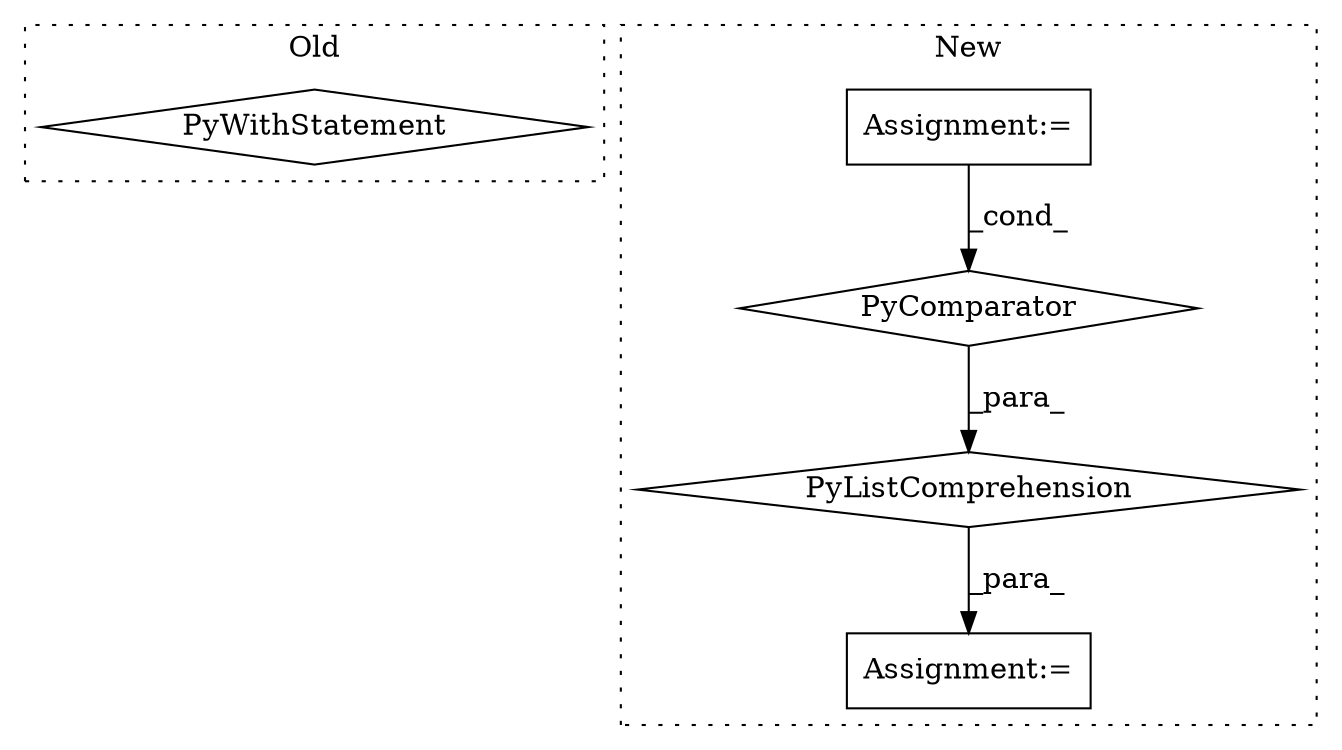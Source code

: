 digraph G {
subgraph cluster0 {
1 [label="PyWithStatement" a="104" s="3010,3046" l="10,2" shape="diamond"];
label = "Old";
style="dotted";
}
subgraph cluster1 {
2 [label="PyListComprehension" a="109" s="3509" l="145" shape="diamond"];
3 [label="Assignment:=" a="7" s="3481" l="1" shape="box"];
4 [label="PyComparator" a="113" s="3616" l="30" shape="diamond"];
5 [label="Assignment:=" a="7" s="3616" l="30" shape="box"];
label = "New";
style="dotted";
}
2 -> 3 [label="_para_"];
4 -> 2 [label="_para_"];
5 -> 4 [label="_cond_"];
}